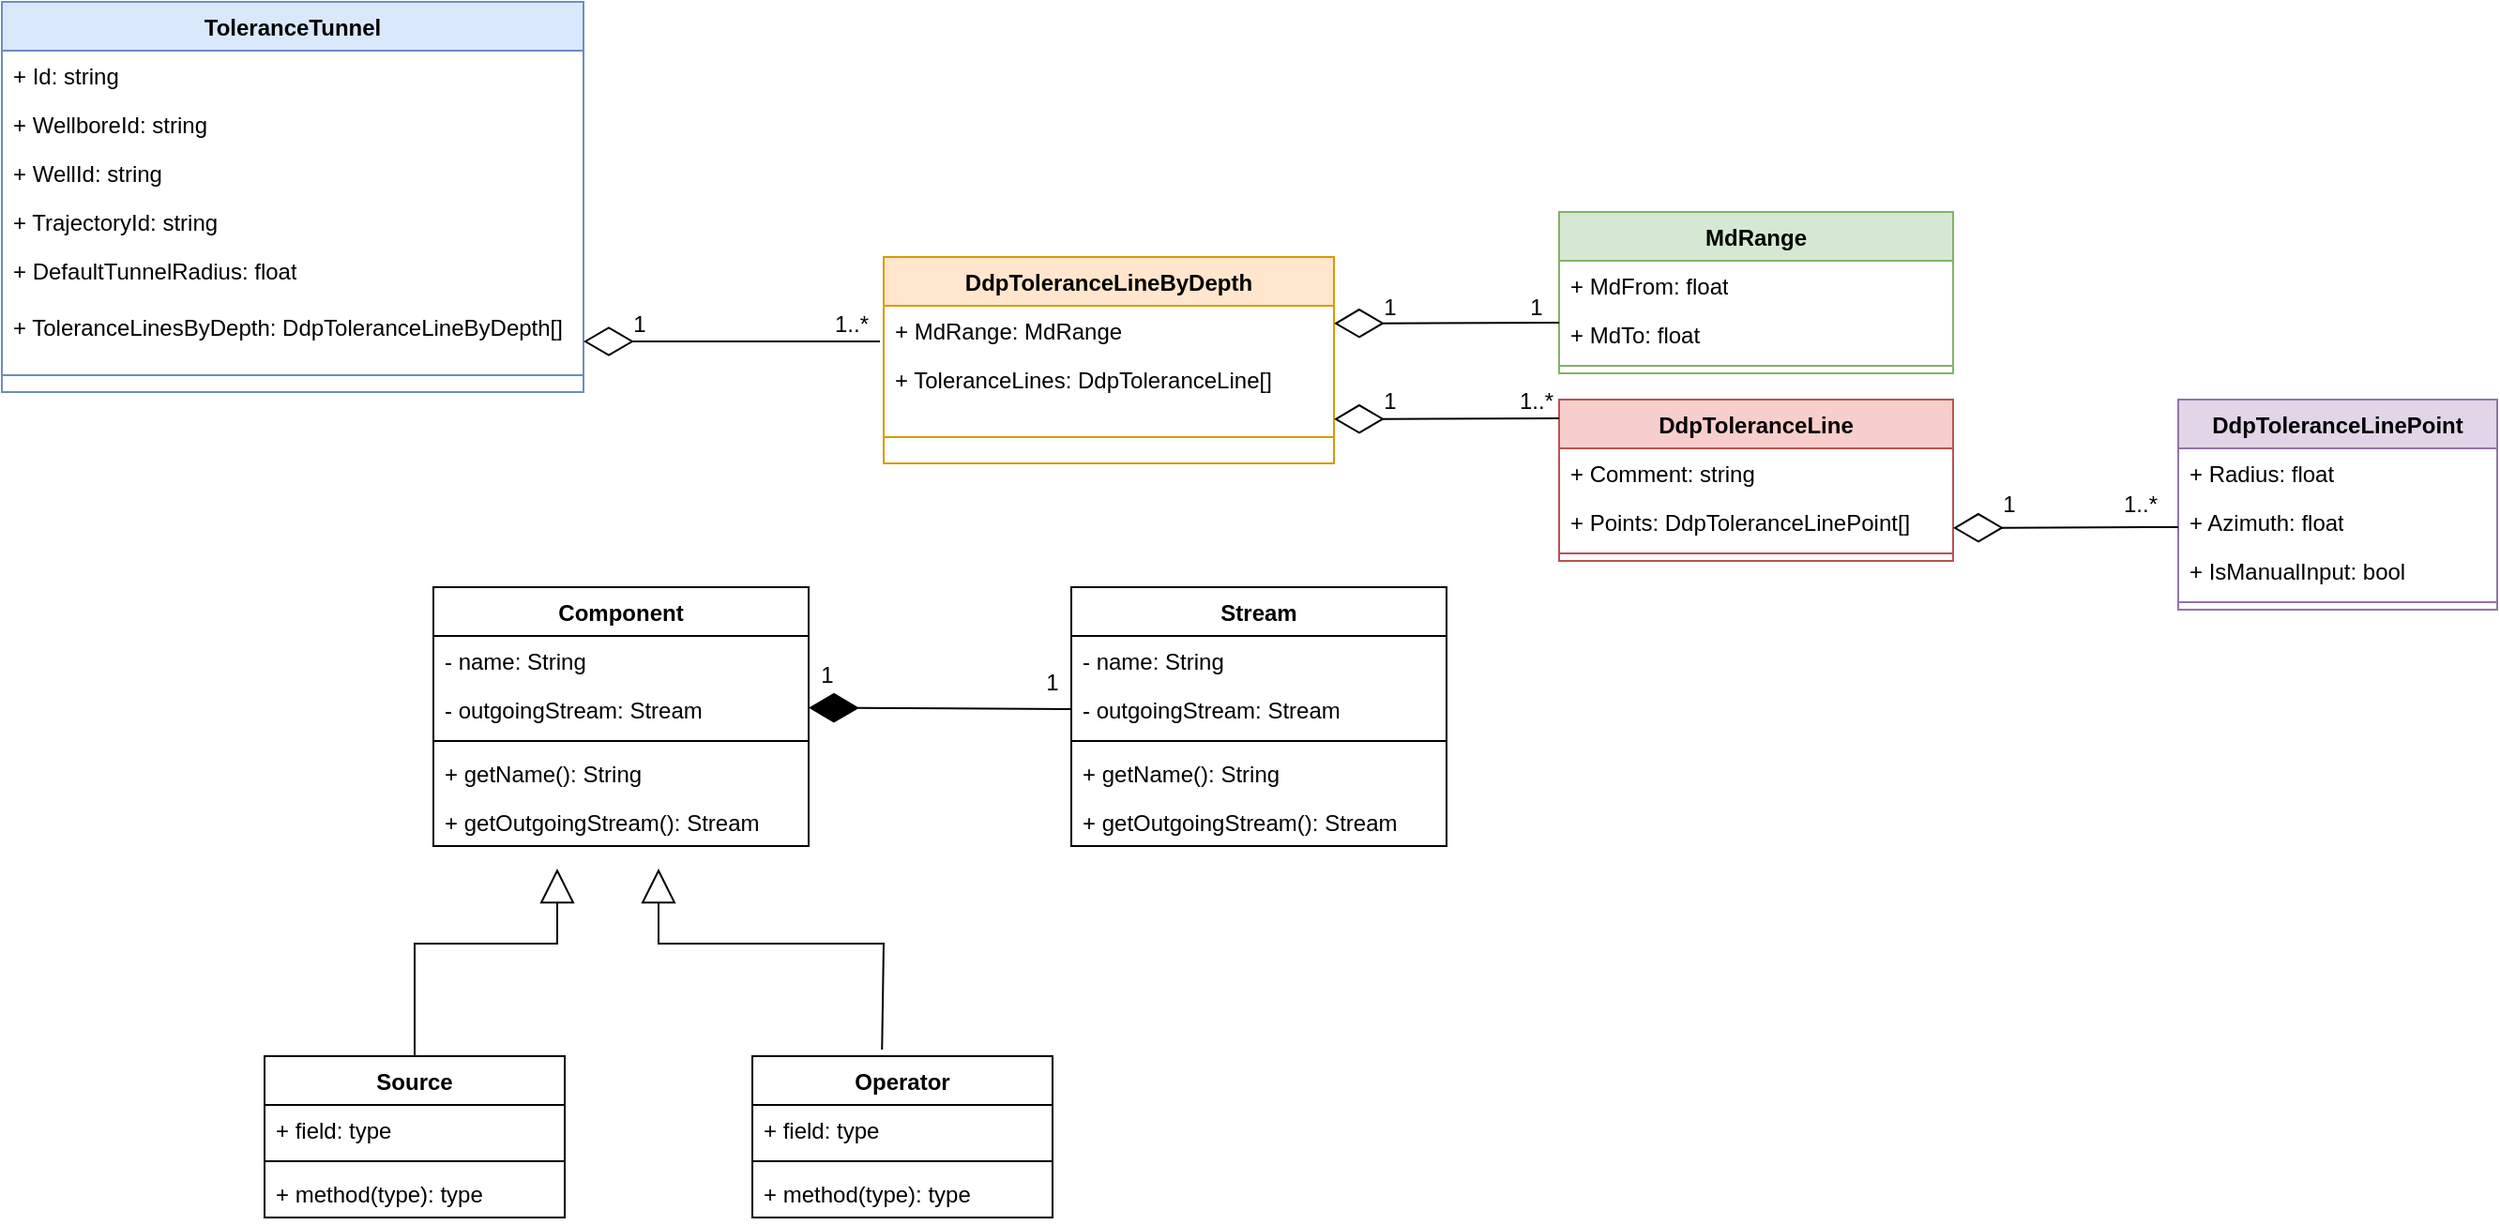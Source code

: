 <mxfile version="24.8.4">
  <diagram name="Page-1" id="TQH9wQtYQM811fhHDUME">
    <mxGraphModel dx="1034" dy="58" grid="1" gridSize="10" guides="1" tooltips="1" connect="1" arrows="1" fold="1" page="0" pageScale="1" pageWidth="850" pageHeight="1100" math="0" shadow="0">
      <root>
        <mxCell id="0" />
        <mxCell id="1" parent="0" />
        <mxCell id="qOWdi3NvwAaLhNpTAvil-1" value="ToleranceTunnel" style="swimlane;fontStyle=1;align=center;verticalAlign=top;childLayout=stackLayout;horizontal=1;startSize=26;horizontalStack=0;resizeParent=1;resizeParentMax=0;resizeLast=0;collapsible=1;marginBottom=0;whiteSpace=wrap;html=1;fillColor=#dae8fc;strokeColor=#6c8ebf;" parent="1" vertex="1">
          <mxGeometry x="10" y="658" width="310" height="208" as="geometry" />
        </mxCell>
        <mxCell id="qOWdi3NvwAaLhNpTAvil-2" value="+ Id: string" style="text;strokeColor=none;fillColor=none;align=left;verticalAlign=top;spacingLeft=4;spacingRight=4;overflow=hidden;rotatable=0;points=[[0,0.5],[1,0.5]];portConstraint=eastwest;whiteSpace=wrap;html=1;" parent="qOWdi3NvwAaLhNpTAvil-1" vertex="1">
          <mxGeometry y="26" width="310" height="26" as="geometry" />
        </mxCell>
        <mxCell id="qOWdi3NvwAaLhNpTAvil-3" value="+ WellboreId: string" style="text;strokeColor=none;fillColor=none;align=left;verticalAlign=top;spacingLeft=4;spacingRight=4;overflow=hidden;rotatable=0;points=[[0,0.5],[1,0.5]];portConstraint=eastwest;whiteSpace=wrap;html=1;" parent="qOWdi3NvwAaLhNpTAvil-1" vertex="1">
          <mxGeometry y="52" width="310" height="26" as="geometry" />
        </mxCell>
        <mxCell id="qOWdi3NvwAaLhNpTAvil-4" value="+ WellId: string" style="text;strokeColor=none;fillColor=none;align=left;verticalAlign=top;spacingLeft=4;spacingRight=4;overflow=hidden;rotatable=0;points=[[0,0.5],[1,0.5]];portConstraint=eastwest;whiteSpace=wrap;html=1;" parent="qOWdi3NvwAaLhNpTAvil-1" vertex="1">
          <mxGeometry y="78" width="310" height="26" as="geometry" />
        </mxCell>
        <mxCell id="qOWdi3NvwAaLhNpTAvil-5" value="+ TrajectoryId: string" style="text;strokeColor=none;fillColor=none;align=left;verticalAlign=top;spacingLeft=4;spacingRight=4;overflow=hidden;rotatable=0;points=[[0,0.5],[1,0.5]];portConstraint=eastwest;whiteSpace=wrap;html=1;" parent="qOWdi3NvwAaLhNpTAvil-1" vertex="1">
          <mxGeometry y="104" width="310" height="26" as="geometry" />
        </mxCell>
        <mxCell id="qOWdi3NvwAaLhNpTAvil-6" value="+ DefaultTunnelRadius: float" style="text;strokeColor=none;fillColor=none;align=left;verticalAlign=top;spacingLeft=4;spacingRight=4;overflow=hidden;rotatable=0;points=[[0,0.5],[1,0.5]];portConstraint=eastwest;whiteSpace=wrap;html=1;" parent="qOWdi3NvwAaLhNpTAvil-1" vertex="1">
          <mxGeometry y="130" width="310" height="30" as="geometry" />
        </mxCell>
        <mxCell id="qOWdi3NvwAaLhNpTAvil-7" value="+ ToleranceLinesByDepth: DdpToleranceLineByDepth[]" style="text;strokeColor=none;fillColor=none;align=left;verticalAlign=top;spacingLeft=4;spacingRight=4;overflow=hidden;rotatable=0;points=[[0,0.5],[1,0.5]];portConstraint=eastwest;whiteSpace=wrap;html=1;" parent="qOWdi3NvwAaLhNpTAvil-1" vertex="1">
          <mxGeometry y="160" width="310" height="30" as="geometry" />
        </mxCell>
        <mxCell id="qOWdi3NvwAaLhNpTAvil-8" value="&#xa;&#xa;" style="line;strokeWidth=1;fillColor=none;align=left;verticalAlign=middle;spacingTop=-1;spacingLeft=3;spacingRight=3;rotatable=0;labelPosition=right;points=[];portConstraint=eastwest;strokeColor=inherit;" parent="qOWdi3NvwAaLhNpTAvil-1" vertex="1">
          <mxGeometry y="190" width="310" height="18" as="geometry" />
        </mxCell>
        <mxCell id="qOWdi3NvwAaLhNpTAvil-9" value="&lt;span style=&quot;text-align: left;&quot;&gt;DdpToleranceLineByDepth&lt;/span&gt;" style="swimlane;fontStyle=1;align=center;verticalAlign=top;childLayout=stackLayout;horizontal=1;startSize=26;horizontalStack=0;resizeParent=1;resizeParentMax=0;resizeLast=0;collapsible=1;marginBottom=0;whiteSpace=wrap;html=1;fillColor=#ffe6cc;strokeColor=#d79b00;" parent="1" vertex="1">
          <mxGeometry x="480" y="794" width="240" height="110" as="geometry" />
        </mxCell>
        <mxCell id="qOWdi3NvwAaLhNpTAvil-10" value="+ MdRange: MdRange" style="text;strokeColor=none;fillColor=none;align=left;verticalAlign=top;spacingLeft=4;spacingRight=4;overflow=hidden;rotatable=0;points=[[0,0.5],[1,0.5]];portConstraint=eastwest;whiteSpace=wrap;html=1;" parent="qOWdi3NvwAaLhNpTAvil-9" vertex="1">
          <mxGeometry y="26" width="240" height="26" as="geometry" />
        </mxCell>
        <mxCell id="qOWdi3NvwAaLhNpTAvil-11" value="+ ToleranceLines: DdpToleranceLine[]" style="text;strokeColor=none;fillColor=none;align=left;verticalAlign=top;spacingLeft=4;spacingRight=4;overflow=hidden;rotatable=0;points=[[0,0.5],[1,0.5]];portConstraint=eastwest;whiteSpace=wrap;html=1;" parent="qOWdi3NvwAaLhNpTAvil-9" vertex="1">
          <mxGeometry y="52" width="240" height="30" as="geometry" />
        </mxCell>
        <mxCell id="qOWdi3NvwAaLhNpTAvil-12" value="" style="line;strokeWidth=1;fillColor=none;align=left;verticalAlign=middle;spacingTop=-1;spacingLeft=3;spacingRight=3;rotatable=0;labelPosition=right;points=[];portConstraint=eastwest;strokeColor=inherit;" parent="qOWdi3NvwAaLhNpTAvil-9" vertex="1">
          <mxGeometry y="82" width="240" height="28" as="geometry" />
        </mxCell>
        <mxCell id="qOWdi3NvwAaLhNpTAvil-13" value="&lt;span style=&quot;text-align: left;&quot;&gt;MdRange&lt;/span&gt;" style="swimlane;fontStyle=1;align=center;verticalAlign=top;childLayout=stackLayout;horizontal=1;startSize=26;horizontalStack=0;resizeParent=1;resizeParentMax=0;resizeLast=0;collapsible=1;marginBottom=0;whiteSpace=wrap;html=1;fillColor=#d5e8d4;strokeColor=#82b366;" parent="1" vertex="1">
          <mxGeometry x="840" y="770" width="210" height="86" as="geometry" />
        </mxCell>
        <mxCell id="qOWdi3NvwAaLhNpTAvil-14" value="+ MdFrom: float" style="text;strokeColor=none;fillColor=none;align=left;verticalAlign=top;spacingLeft=4;spacingRight=4;overflow=hidden;rotatable=0;points=[[0,0.5],[1,0.5]];portConstraint=eastwest;whiteSpace=wrap;html=1;" parent="qOWdi3NvwAaLhNpTAvil-13" vertex="1">
          <mxGeometry y="26" width="210" height="26" as="geometry" />
        </mxCell>
        <mxCell id="qOWdi3NvwAaLhNpTAvil-15" value="+ MdTo: float" style="text;strokeColor=none;fillColor=none;align=left;verticalAlign=top;spacingLeft=4;spacingRight=4;overflow=hidden;rotatable=0;points=[[0,0.5],[1,0.5]];portConstraint=eastwest;whiteSpace=wrap;html=1;" parent="qOWdi3NvwAaLhNpTAvil-13" vertex="1">
          <mxGeometry y="52" width="210" height="26" as="geometry" />
        </mxCell>
        <mxCell id="qOWdi3NvwAaLhNpTAvil-16" value="" style="line;strokeWidth=1;fillColor=none;align=left;verticalAlign=middle;spacingTop=-1;spacingLeft=3;spacingRight=3;rotatable=0;labelPosition=right;points=[];portConstraint=eastwest;strokeColor=inherit;" parent="qOWdi3NvwAaLhNpTAvil-13" vertex="1">
          <mxGeometry y="78" width="210" height="8" as="geometry" />
        </mxCell>
        <mxCell id="qOWdi3NvwAaLhNpTAvil-17" value="&lt;span style=&quot;text-align: left;&quot;&gt;DdpToleranceLine&lt;/span&gt;" style="swimlane;fontStyle=1;align=center;verticalAlign=top;childLayout=stackLayout;horizontal=1;startSize=26;horizontalStack=0;resizeParent=1;resizeParentMax=0;resizeLast=0;collapsible=1;marginBottom=0;whiteSpace=wrap;html=1;fillColor=#f8cecc;strokeColor=#b85450;" parent="1" vertex="1">
          <mxGeometry x="840" y="870" width="210" height="86" as="geometry" />
        </mxCell>
        <mxCell id="qOWdi3NvwAaLhNpTAvil-18" value="+ Comment: string" style="text;strokeColor=none;fillColor=none;align=left;verticalAlign=top;spacingLeft=4;spacingRight=4;overflow=hidden;rotatable=0;points=[[0,0.5],[1,0.5]];portConstraint=eastwest;whiteSpace=wrap;html=1;" parent="qOWdi3NvwAaLhNpTAvil-17" vertex="1">
          <mxGeometry y="26" width="210" height="26" as="geometry" />
        </mxCell>
        <mxCell id="qOWdi3NvwAaLhNpTAvil-19" value="+ Points: DdpToleranceLinePoint[]" style="text;strokeColor=none;fillColor=none;align=left;verticalAlign=top;spacingLeft=4;spacingRight=4;overflow=hidden;rotatable=0;points=[[0,0.5],[1,0.5]];portConstraint=eastwest;whiteSpace=wrap;html=1;" parent="qOWdi3NvwAaLhNpTAvil-17" vertex="1">
          <mxGeometry y="52" width="210" height="26" as="geometry" />
        </mxCell>
        <mxCell id="qOWdi3NvwAaLhNpTAvil-20" value="" style="line;strokeWidth=1;fillColor=none;align=left;verticalAlign=middle;spacingTop=-1;spacingLeft=3;spacingRight=3;rotatable=0;labelPosition=right;points=[];portConstraint=eastwest;strokeColor=inherit;" parent="qOWdi3NvwAaLhNpTAvil-17" vertex="1">
          <mxGeometry y="78" width="210" height="8" as="geometry" />
        </mxCell>
        <mxCell id="qOWdi3NvwAaLhNpTAvil-21" value="" style="group" parent="1" vertex="1" connectable="0">
          <mxGeometry x="433" y="815" width="60" height="30" as="geometry" />
        </mxCell>
        <mxCell id="qOWdi3NvwAaLhNpTAvil-22" value="" style="endArrow=diamondThin;endFill=0;endSize=24;html=1;rounded=0;" parent="qOWdi3NvwAaLhNpTAvil-21" edge="1">
          <mxGeometry width="160" relative="1" as="geometry">
            <mxPoint x="45" y="24" as="sourcePoint" />
            <mxPoint x="-113" y="24" as="targetPoint" />
          </mxGeometry>
        </mxCell>
        <mxCell id="qOWdi3NvwAaLhNpTAvil-23" value="1..*" style="text;html=1;align=center;verticalAlign=middle;whiteSpace=wrap;rounded=0;" parent="qOWdi3NvwAaLhNpTAvil-21" vertex="1">
          <mxGeometry width="60" height="30" as="geometry" />
        </mxCell>
        <mxCell id="qOWdi3NvwAaLhNpTAvil-24" value="&lt;span style=&quot;text-align: left;&quot;&gt;DdpToleranceLinePoint&lt;/span&gt;" style="swimlane;fontStyle=1;align=center;verticalAlign=top;childLayout=stackLayout;horizontal=1;startSize=26;horizontalStack=0;resizeParent=1;resizeParentMax=0;resizeLast=0;collapsible=1;marginBottom=0;whiteSpace=wrap;html=1;fillColor=#e1d5e7;strokeColor=#9673a6;" parent="1" vertex="1">
          <mxGeometry x="1170" y="870" width="170" height="112" as="geometry" />
        </mxCell>
        <mxCell id="qOWdi3NvwAaLhNpTAvil-25" value="+ Radius: float" style="text;strokeColor=none;fillColor=none;align=left;verticalAlign=top;spacingLeft=4;spacingRight=4;overflow=hidden;rotatable=0;points=[[0,0.5],[1,0.5]];portConstraint=eastwest;whiteSpace=wrap;html=1;" parent="qOWdi3NvwAaLhNpTAvil-24" vertex="1">
          <mxGeometry y="26" width="170" height="26" as="geometry" />
        </mxCell>
        <mxCell id="qOWdi3NvwAaLhNpTAvil-26" value="+ Azimuth: float" style="text;strokeColor=none;fillColor=none;align=left;verticalAlign=top;spacingLeft=4;spacingRight=4;overflow=hidden;rotatable=0;points=[[0,0.5],[1,0.5]];portConstraint=eastwest;whiteSpace=wrap;html=1;" parent="qOWdi3NvwAaLhNpTAvil-24" vertex="1">
          <mxGeometry y="52" width="170" height="26" as="geometry" />
        </mxCell>
        <mxCell id="qOWdi3NvwAaLhNpTAvil-27" value="+ IsManualInput: bool" style="text;strokeColor=none;fillColor=none;align=left;verticalAlign=top;spacingLeft=4;spacingRight=4;overflow=hidden;rotatable=0;points=[[0,0.5],[1,0.5]];portConstraint=eastwest;whiteSpace=wrap;html=1;" parent="qOWdi3NvwAaLhNpTAvil-24" vertex="1">
          <mxGeometry y="78" width="170" height="26" as="geometry" />
        </mxCell>
        <mxCell id="qOWdi3NvwAaLhNpTAvil-28" value="" style="line;strokeWidth=1;fillColor=none;align=left;verticalAlign=middle;spacingTop=-1;spacingLeft=3;spacingRight=3;rotatable=0;labelPosition=right;points=[];portConstraint=eastwest;strokeColor=inherit;" parent="qOWdi3NvwAaLhNpTAvil-24" vertex="1">
          <mxGeometry y="104" width="170" height="8" as="geometry" />
        </mxCell>
        <mxCell id="qOWdi3NvwAaLhNpTAvil-29" value="" style="endArrow=diamondThin;endFill=0;endSize=24;html=1;rounded=0;" parent="1" edge="1">
          <mxGeometry width="160" relative="1" as="geometry">
            <mxPoint x="840" y="829" as="sourcePoint" />
            <mxPoint x="720" y="829.41" as="targetPoint" />
          </mxGeometry>
        </mxCell>
        <mxCell id="qOWdi3NvwAaLhNpTAvil-30" value="" style="endArrow=diamondThin;endFill=0;endSize=24;html=1;rounded=0;" parent="1" edge="1">
          <mxGeometry width="160" relative="1" as="geometry">
            <mxPoint x="840" y="880" as="sourcePoint" />
            <mxPoint x="720" y="880.41" as="targetPoint" />
          </mxGeometry>
        </mxCell>
        <mxCell id="qOWdi3NvwAaLhNpTAvil-31" value="1" style="text;html=1;align=center;verticalAlign=middle;whiteSpace=wrap;rounded=0;" parent="1" vertex="1">
          <mxGeometry x="798" y="806" width="60" height="30" as="geometry" />
        </mxCell>
        <mxCell id="qOWdi3NvwAaLhNpTAvil-32" value="1..*" style="text;html=1;align=center;verticalAlign=middle;whiteSpace=wrap;rounded=0;" parent="1" vertex="1">
          <mxGeometry x="798" y="856" width="60" height="30" as="geometry" />
        </mxCell>
        <mxCell id="qOWdi3NvwAaLhNpTAvil-33" value="" style="endArrow=diamondThin;endFill=0;endSize=24;html=1;rounded=0;" parent="1" edge="1">
          <mxGeometry width="160" relative="1" as="geometry">
            <mxPoint x="1170" y="938" as="sourcePoint" />
            <mxPoint x="1050" y="938.41" as="targetPoint" />
          </mxGeometry>
        </mxCell>
        <mxCell id="qOWdi3NvwAaLhNpTAvil-34" value="1..*" style="text;html=1;align=center;verticalAlign=middle;whiteSpace=wrap;rounded=0;" parent="1" vertex="1">
          <mxGeometry x="1120" y="911" width="60" height="30" as="geometry" />
        </mxCell>
        <mxCell id="qOWdi3NvwAaLhNpTAvil-38" value="1" style="text;html=1;align=center;verticalAlign=middle;whiteSpace=wrap;rounded=0;" parent="1" vertex="1">
          <mxGeometry x="320" y="815" width="60" height="30" as="geometry" />
        </mxCell>
        <mxCell id="qOWdi3NvwAaLhNpTAvil-42" value="1" style="text;html=1;align=center;verticalAlign=middle;whiteSpace=wrap;rounded=0;" parent="1" vertex="1">
          <mxGeometry x="720" y="806" width="60" height="30" as="geometry" />
        </mxCell>
        <mxCell id="qOWdi3NvwAaLhNpTAvil-43" value="1" style="text;html=1;align=center;verticalAlign=middle;whiteSpace=wrap;rounded=0;" parent="1" vertex="1">
          <mxGeometry x="720" y="856" width="60" height="30" as="geometry" />
        </mxCell>
        <mxCell id="qOWdi3NvwAaLhNpTAvil-44" value="1" style="text;html=1;align=center;verticalAlign=middle;whiteSpace=wrap;rounded=0;" parent="1" vertex="1">
          <mxGeometry x="1050" y="911" width="60" height="30" as="geometry" />
        </mxCell>
        <mxCell id="O60IhAS-51ve3mMH8GBg-1" value="Component" style="swimlane;fontStyle=1;align=center;verticalAlign=top;childLayout=stackLayout;horizontal=1;startSize=26;horizontalStack=0;resizeParent=1;resizeParentMax=0;resizeLast=0;collapsible=1;marginBottom=0;whiteSpace=wrap;html=1;" vertex="1" parent="1">
          <mxGeometry x="240" y="970" width="200" height="138" as="geometry" />
        </mxCell>
        <mxCell id="O60IhAS-51ve3mMH8GBg-2" value="- name: String" style="text;strokeColor=none;fillColor=none;align=left;verticalAlign=top;spacingLeft=4;spacingRight=4;overflow=hidden;rotatable=0;points=[[0,0.5],[1,0.5]];portConstraint=eastwest;whiteSpace=wrap;html=1;" vertex="1" parent="O60IhAS-51ve3mMH8GBg-1">
          <mxGeometry y="26" width="200" height="26" as="geometry" />
        </mxCell>
        <mxCell id="O60IhAS-51ve3mMH8GBg-16" value="- outgoingStream: Stream" style="text;strokeColor=none;fillColor=none;align=left;verticalAlign=top;spacingLeft=4;spacingRight=4;overflow=hidden;rotatable=0;points=[[0,0.5],[1,0.5]];portConstraint=eastwest;whiteSpace=wrap;html=1;" vertex="1" parent="O60IhAS-51ve3mMH8GBg-1">
          <mxGeometry y="52" width="200" height="26" as="geometry" />
        </mxCell>
        <mxCell id="O60IhAS-51ve3mMH8GBg-3" value="" style="line;strokeWidth=1;fillColor=none;align=left;verticalAlign=middle;spacingTop=-1;spacingLeft=3;spacingRight=3;rotatable=0;labelPosition=right;points=[];portConstraint=eastwest;strokeColor=inherit;" vertex="1" parent="O60IhAS-51ve3mMH8GBg-1">
          <mxGeometry y="78" width="200" height="8" as="geometry" />
        </mxCell>
        <mxCell id="O60IhAS-51ve3mMH8GBg-4" value="+ getName(): String&lt;div&gt;&lt;br&gt;&lt;/div&gt;" style="text;strokeColor=none;fillColor=none;align=left;verticalAlign=top;spacingLeft=4;spacingRight=4;overflow=hidden;rotatable=0;points=[[0,0.5],[1,0.5]];portConstraint=eastwest;whiteSpace=wrap;html=1;" vertex="1" parent="O60IhAS-51ve3mMH8GBg-1">
          <mxGeometry y="86" width="200" height="26" as="geometry" />
        </mxCell>
        <mxCell id="O60IhAS-51ve3mMH8GBg-17" value="+ getOutgoingStream(): Stream&lt;div&gt;&lt;br&gt;&lt;/div&gt;" style="text;strokeColor=none;fillColor=none;align=left;verticalAlign=top;spacingLeft=4;spacingRight=4;overflow=hidden;rotatable=0;points=[[0,0.5],[1,0.5]];portConstraint=eastwest;whiteSpace=wrap;html=1;" vertex="1" parent="O60IhAS-51ve3mMH8GBg-1">
          <mxGeometry y="112" width="200" height="26" as="geometry" />
        </mxCell>
        <mxCell id="O60IhAS-51ve3mMH8GBg-5" value="Source" style="swimlane;fontStyle=1;align=center;verticalAlign=top;childLayout=stackLayout;horizontal=1;startSize=26;horizontalStack=0;resizeParent=1;resizeParentMax=0;resizeLast=0;collapsible=1;marginBottom=0;whiteSpace=wrap;html=1;" vertex="1" parent="1">
          <mxGeometry x="150" y="1220" width="160" height="86" as="geometry" />
        </mxCell>
        <mxCell id="O60IhAS-51ve3mMH8GBg-6" value="+ field: type" style="text;strokeColor=none;fillColor=none;align=left;verticalAlign=top;spacingLeft=4;spacingRight=4;overflow=hidden;rotatable=0;points=[[0,0.5],[1,0.5]];portConstraint=eastwest;whiteSpace=wrap;html=1;" vertex="1" parent="O60IhAS-51ve3mMH8GBg-5">
          <mxGeometry y="26" width="160" height="26" as="geometry" />
        </mxCell>
        <mxCell id="O60IhAS-51ve3mMH8GBg-7" value="" style="line;strokeWidth=1;fillColor=none;align=left;verticalAlign=middle;spacingTop=-1;spacingLeft=3;spacingRight=3;rotatable=0;labelPosition=right;points=[];portConstraint=eastwest;strokeColor=inherit;" vertex="1" parent="O60IhAS-51ve3mMH8GBg-5">
          <mxGeometry y="52" width="160" height="8" as="geometry" />
        </mxCell>
        <mxCell id="O60IhAS-51ve3mMH8GBg-8" value="+ method(type): type" style="text;strokeColor=none;fillColor=none;align=left;verticalAlign=top;spacingLeft=4;spacingRight=4;overflow=hidden;rotatable=0;points=[[0,0.5],[1,0.5]];portConstraint=eastwest;whiteSpace=wrap;html=1;" vertex="1" parent="O60IhAS-51ve3mMH8GBg-5">
          <mxGeometry y="60" width="160" height="26" as="geometry" />
        </mxCell>
        <mxCell id="O60IhAS-51ve3mMH8GBg-9" value="Operator" style="swimlane;fontStyle=1;align=center;verticalAlign=top;childLayout=stackLayout;horizontal=1;startSize=26;horizontalStack=0;resizeParent=1;resizeParentMax=0;resizeLast=0;collapsible=1;marginBottom=0;whiteSpace=wrap;html=1;" vertex="1" parent="1">
          <mxGeometry x="410" y="1220" width="160" height="86" as="geometry" />
        </mxCell>
        <mxCell id="O60IhAS-51ve3mMH8GBg-10" value="+ field: type" style="text;strokeColor=none;fillColor=none;align=left;verticalAlign=top;spacingLeft=4;spacingRight=4;overflow=hidden;rotatable=0;points=[[0,0.5],[1,0.5]];portConstraint=eastwest;whiteSpace=wrap;html=1;" vertex="1" parent="O60IhAS-51ve3mMH8GBg-9">
          <mxGeometry y="26" width="160" height="26" as="geometry" />
        </mxCell>
        <mxCell id="O60IhAS-51ve3mMH8GBg-11" value="" style="line;strokeWidth=1;fillColor=none;align=left;verticalAlign=middle;spacingTop=-1;spacingLeft=3;spacingRight=3;rotatable=0;labelPosition=right;points=[];portConstraint=eastwest;strokeColor=inherit;" vertex="1" parent="O60IhAS-51ve3mMH8GBg-9">
          <mxGeometry y="52" width="160" height="8" as="geometry" />
        </mxCell>
        <mxCell id="O60IhAS-51ve3mMH8GBg-12" value="+ method(type): type" style="text;strokeColor=none;fillColor=none;align=left;verticalAlign=top;spacingLeft=4;spacingRight=4;overflow=hidden;rotatable=0;points=[[0,0.5],[1,0.5]];portConstraint=eastwest;whiteSpace=wrap;html=1;" vertex="1" parent="O60IhAS-51ve3mMH8GBg-9">
          <mxGeometry y="60" width="160" height="26" as="geometry" />
        </mxCell>
        <mxCell id="O60IhAS-51ve3mMH8GBg-13" value="" style="endArrow=block;endSize=16;endFill=0;html=1;rounded=0;exitX=0.5;exitY=0;exitDx=0;exitDy=0;" edge="1" parent="1" source="O60IhAS-51ve3mMH8GBg-5">
          <mxGeometry width="160" relative="1" as="geometry">
            <mxPoint x="170" y="1166" as="sourcePoint" />
            <mxPoint x="306" y="1120" as="targetPoint" />
            <Array as="points">
              <mxPoint x="230" y="1160" />
              <mxPoint x="306" y="1160" />
            </Array>
          </mxGeometry>
        </mxCell>
        <mxCell id="O60IhAS-51ve3mMH8GBg-15" value="" style="endArrow=block;endSize=16;endFill=0;html=1;rounded=0;exitX=0.432;exitY=-0.041;exitDx=0;exitDy=0;exitPerimeter=0;" edge="1" parent="1" source="O60IhAS-51ve3mMH8GBg-9">
          <mxGeometry width="160" relative="1" as="geometry">
            <mxPoint x="530" y="1150" as="sourcePoint" />
            <mxPoint x="360" y="1120" as="targetPoint" />
            <Array as="points">
              <mxPoint x="480" y="1160" />
              <mxPoint x="360" y="1160" />
            </Array>
          </mxGeometry>
        </mxCell>
        <mxCell id="O60IhAS-51ve3mMH8GBg-18" value="Stream" style="swimlane;fontStyle=1;align=center;verticalAlign=top;childLayout=stackLayout;horizontal=1;startSize=26;horizontalStack=0;resizeParent=1;resizeParentMax=0;resizeLast=0;collapsible=1;marginBottom=0;whiteSpace=wrap;html=1;" vertex="1" parent="1">
          <mxGeometry x="580" y="970" width="200" height="138" as="geometry" />
        </mxCell>
        <mxCell id="O60IhAS-51ve3mMH8GBg-19" value="- name: String" style="text;strokeColor=none;fillColor=none;align=left;verticalAlign=top;spacingLeft=4;spacingRight=4;overflow=hidden;rotatable=0;points=[[0,0.5],[1,0.5]];portConstraint=eastwest;whiteSpace=wrap;html=1;" vertex="1" parent="O60IhAS-51ve3mMH8GBg-18">
          <mxGeometry y="26" width="200" height="26" as="geometry" />
        </mxCell>
        <mxCell id="O60IhAS-51ve3mMH8GBg-34" value="" style="endArrow=diamondThin;endFill=1;endSize=24;html=1;rounded=0;exitX=0;exitY=0.5;exitDx=0;exitDy=0;" edge="1" parent="O60IhAS-51ve3mMH8GBg-18" source="O60IhAS-51ve3mMH8GBg-20">
          <mxGeometry width="160" relative="1" as="geometry">
            <mxPoint x="110" y="64.29" as="sourcePoint" />
            <mxPoint x="-140" y="64.29" as="targetPoint" />
          </mxGeometry>
        </mxCell>
        <mxCell id="O60IhAS-51ve3mMH8GBg-20" value="- outgoingStream: Stream" style="text;strokeColor=none;fillColor=none;align=left;verticalAlign=top;spacingLeft=4;spacingRight=4;overflow=hidden;rotatable=0;points=[[0,0.5],[1,0.5]];portConstraint=eastwest;whiteSpace=wrap;html=1;" vertex="1" parent="O60IhAS-51ve3mMH8GBg-18">
          <mxGeometry y="52" width="200" height="26" as="geometry" />
        </mxCell>
        <mxCell id="O60IhAS-51ve3mMH8GBg-21" value="" style="line;strokeWidth=1;fillColor=none;align=left;verticalAlign=middle;spacingTop=-1;spacingLeft=3;spacingRight=3;rotatable=0;labelPosition=right;points=[];portConstraint=eastwest;strokeColor=inherit;" vertex="1" parent="O60IhAS-51ve3mMH8GBg-18">
          <mxGeometry y="78" width="200" height="8" as="geometry" />
        </mxCell>
        <mxCell id="O60IhAS-51ve3mMH8GBg-22" value="+ getName(): String&lt;div&gt;&lt;br&gt;&lt;/div&gt;" style="text;strokeColor=none;fillColor=none;align=left;verticalAlign=top;spacingLeft=4;spacingRight=4;overflow=hidden;rotatable=0;points=[[0,0.5],[1,0.5]];portConstraint=eastwest;whiteSpace=wrap;html=1;" vertex="1" parent="O60IhAS-51ve3mMH8GBg-18">
          <mxGeometry y="86" width="200" height="26" as="geometry" />
        </mxCell>
        <mxCell id="O60IhAS-51ve3mMH8GBg-23" value="+ getOutgoingStream(): Stream&lt;div&gt;&lt;br&gt;&lt;/div&gt;" style="text;strokeColor=none;fillColor=none;align=left;verticalAlign=top;spacingLeft=4;spacingRight=4;overflow=hidden;rotatable=0;points=[[0,0.5],[1,0.5]];portConstraint=eastwest;whiteSpace=wrap;html=1;" vertex="1" parent="O60IhAS-51ve3mMH8GBg-18">
          <mxGeometry y="112" width="200" height="26" as="geometry" />
        </mxCell>
        <mxCell id="O60IhAS-51ve3mMH8GBg-31" value="1" style="text;html=1;align=center;verticalAlign=middle;whiteSpace=wrap;rounded=0;" vertex="1" parent="1">
          <mxGeometry x="420" y="1002" width="60" height="30" as="geometry" />
        </mxCell>
        <mxCell id="O60IhAS-51ve3mMH8GBg-32" value="1" style="text;html=1;align=center;verticalAlign=middle;whiteSpace=wrap;rounded=0;" vertex="1" parent="1">
          <mxGeometry x="540" y="1006" width="60" height="30" as="geometry" />
        </mxCell>
      </root>
    </mxGraphModel>
  </diagram>
</mxfile>
